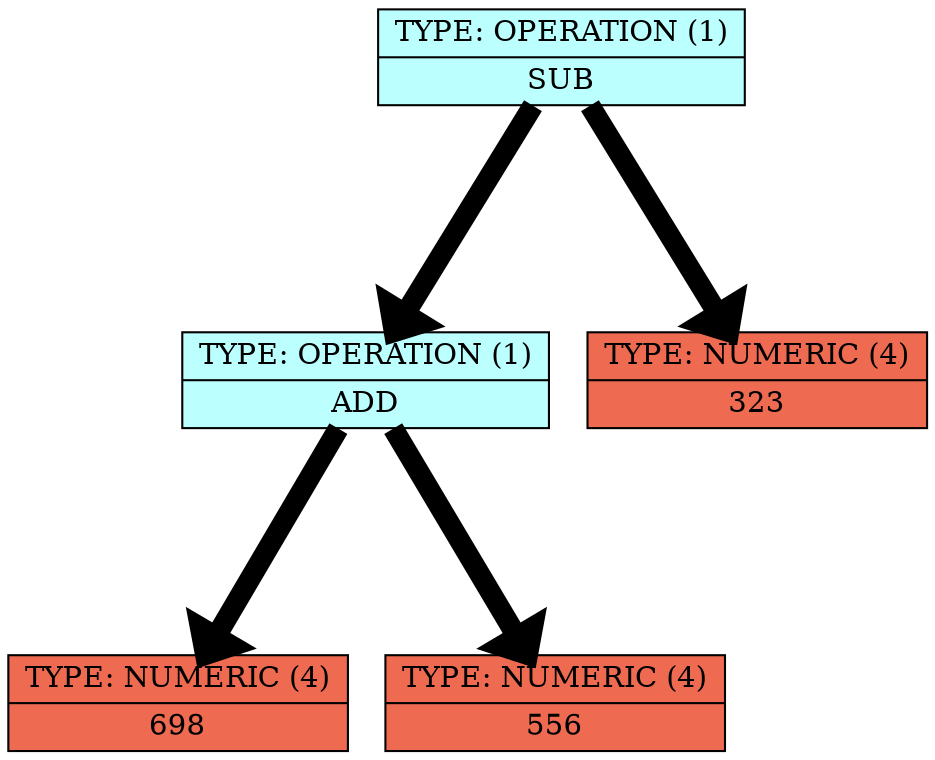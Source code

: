 digraph structs {    
rankdir = TB;        
graph [dpi = 200];   
ranksep = 1.5;       
edge[penwidth = 10]; 
cell0 [style = filled, color = black, shape=record, 
fillcolor = paleturquoise1, label = " { <ptr> TYPE: OPERATION (1) | SUB} " ];                         
cell1 [style = filled, color = black, shape=record, 
fillcolor = paleturquoise1, label = " { <ptr> TYPE: OPERATION (1) | ADD} " ];                         
cell2 [style = filled, color = black, shape=record, 
fillcolor = coral2, label = " { <ptr> TYPE: NUMERIC (4) | 698} " ];                         
cell3 [style = filled, color = black, shape=record, 
fillcolor = coral2, label = " { <ptr> TYPE: NUMERIC (4) | 556} " ];                         
cell4 [style = filled, color = black, shape=record, 
fillcolor = coral2, label = " { <ptr> TYPE: NUMERIC (4) | 323} " ];                         
cell0 -> cell1;
cell1 -> cell2;
cell1 -> cell3;
cell0 -> cell4;
}
